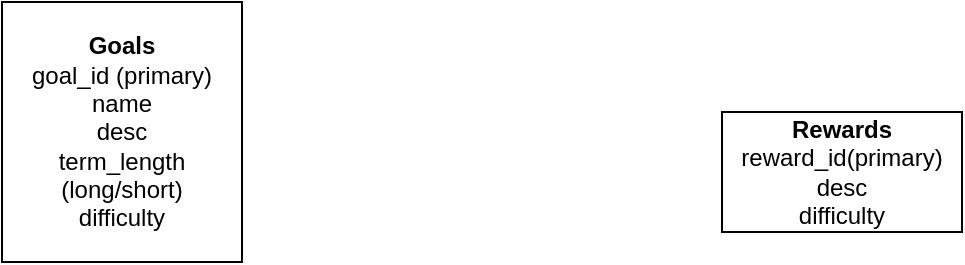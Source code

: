 <mxfile version="14.6.0" type="device"><diagram id="1hSe6z8uLraYHB2RwFOh" name="Page-1"><mxGraphModel dx="1038" dy="580" grid="1" gridSize="10" guides="1" tooltips="1" connect="1" arrows="1" fold="1" page="1" pageScale="1" pageWidth="850" pageHeight="1100" math="0" shadow="0"><root><mxCell id="0"/><mxCell id="1" parent="0"/><mxCell id="MKf8jwmvKZ_UGHDljGoI-1" value="&lt;b&gt;Goals&lt;/b&gt;&lt;br&gt;goal_id (primary)&lt;br&gt;name&lt;br&gt;desc&lt;br&gt;term_length (long/short)&lt;br&gt;difficulty" style="rounded=0;whiteSpace=wrap;html=1;" vertex="1" parent="1"><mxGeometry x="200" y="60" width="120" height="130" as="geometry"/></mxCell><mxCell id="MKf8jwmvKZ_UGHDljGoI-2" value="&lt;b&gt;Rewards&lt;/b&gt;&lt;br&gt;reward_id(primary)&lt;br&gt;desc&lt;br&gt;difficulty" style="rounded=0;whiteSpace=wrap;html=1;" vertex="1" parent="1"><mxGeometry x="560" y="115" width="120" height="60" as="geometry"/></mxCell></root></mxGraphModel></diagram></mxfile>